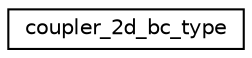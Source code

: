 digraph "Graphical Class Hierarchy"
{
 // INTERACTIVE_SVG=YES
 // LATEX_PDF_SIZE
  edge [fontname="Helvetica",fontsize="10",labelfontname="Helvetica",labelfontsize="10"];
  node [fontname="Helvetica",fontsize="10",shape=record];
  rankdir="LR";
  Node0 [label="coupler_2d_bc_type",height=0.2,width=0.4,color="black", fillcolor="white", style="filled",URL="$structcoupler__types__mod_1_1coupler__2d__bc__type.html",tooltip="Coupler data for 2D boundary conditions."];
}
